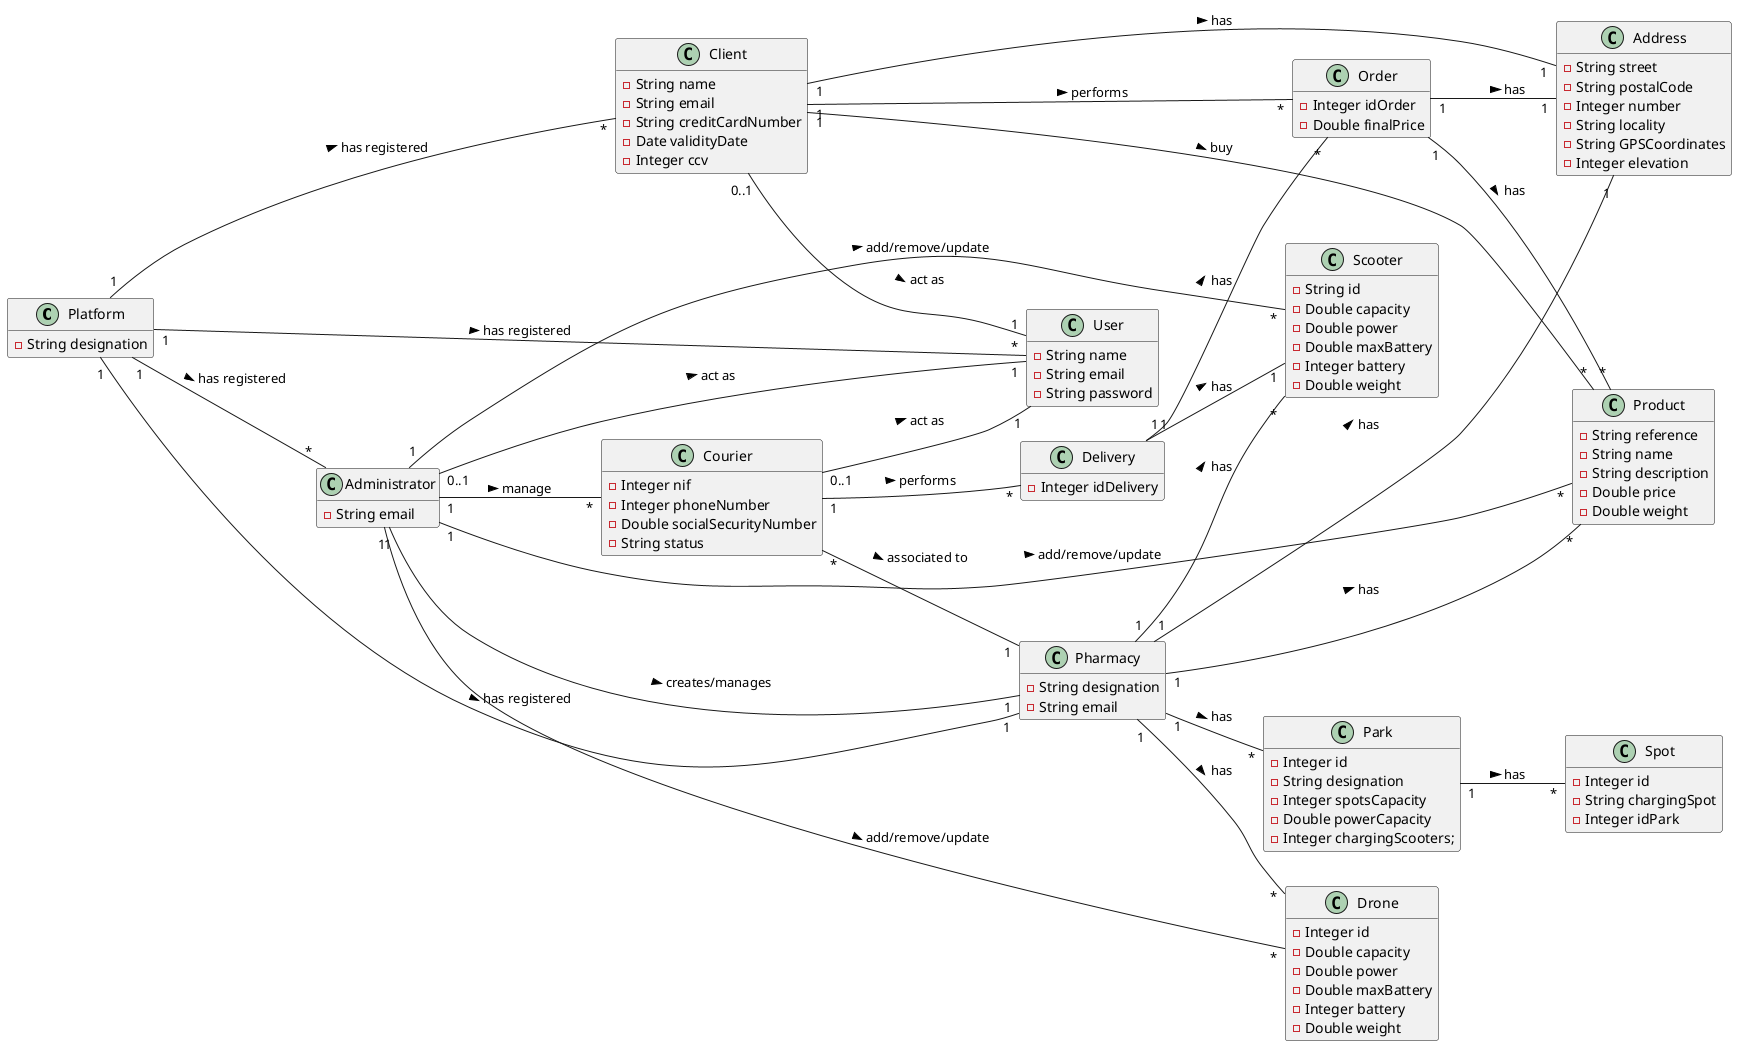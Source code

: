 @startuml

hide methods
left to right direction

class Platform {
  -String designation
}

class User {
  -String name
  -String email
  -String password
}

class Administrator {
  -String email
}

class Client {
  -String name
  -String email
  -String creditCardNumber
  -Date validityDate
  -Integer ccv
}

class Pharmacy {
  -String designation
  -String email
}

class Address {
  -String street
  -String postalCode
  -Integer number
  -String locality
  -String GPSCoordinates
  -Integer elevation
}

class Order {
  -Integer idOrder
  -Double finalPrice
}

class Scooter {
  -String id
  -Double capacity
  -Double power
  -Double maxBattery
  -Integer battery
  -Double weight
}

class Drone {
  -Integer id
  -Double capacity
  -Double power
  -Double maxBattery
  -Integer battery
  -Double weight
}

class Product {
  -String reference
  -String name
  -String description
  -Double price
  -Double weight
}

class Courier {
  -Integer nif
  -Integer phoneNumber
  -Double socialSecurityNumber
  -String status
}

class Delivery{
  -Integer idDelivery
}

class Park {
  -Integer id
  -String designation
  -Integer spotsCapacity
  -Double powerCapacity
  -Integer chargingScooters;
}

class Spot {
  -Integer id
  -String chargingSpot
  -Integer idPark
}

Platform "1" -- "*" Administrator : has registered >
Platform "1" -- "*" User : has registered >
Platform "1" -- "1" Pharmacy : has registered >
Platform "1" -- "*" Client : has registered >

Administrator "0..1" -- "1" User : act as >
Administrator "1" -- "1" Pharmacy : creates/manages >
Administrator "1" -- "*" Scooter : add/remove/update >
Administrator "1" -- "*" Product : add/remove/update >
Administrator "1" -- "*" Drone : add/remove/update >
Administrator "1" -- "*" Courier : manage >

Pharmacy "1" -- "*" Product : has >
Pharmacy "1" -- "1" Address : has >
Pharmacy "1" -- "*" Park : has >
Pharmacy "1" -- "*" Scooter : has >
Pharmacy "1" -- "*" Drone : has >

Park "1" -- "*" Spot : has >

Courier "0..1" -- "1" User : act as >
Courier "*" -- "1" Pharmacy : associated to >
Courier "1" -- "*" Delivery :performs >

Client "0..1" -- "1" User : act as >
Client "1" -- "*" Product : buy >
Client "1" -- "*" Order : performs >
Client "1" -- "1" Address : has >

Order "1" -- "*" Product : has >
Order "1" -- "1" Address : has >

Delivery "1" --"*" Order : has >
Delivery "1" -- "1"Scooter : has >

@enduml
